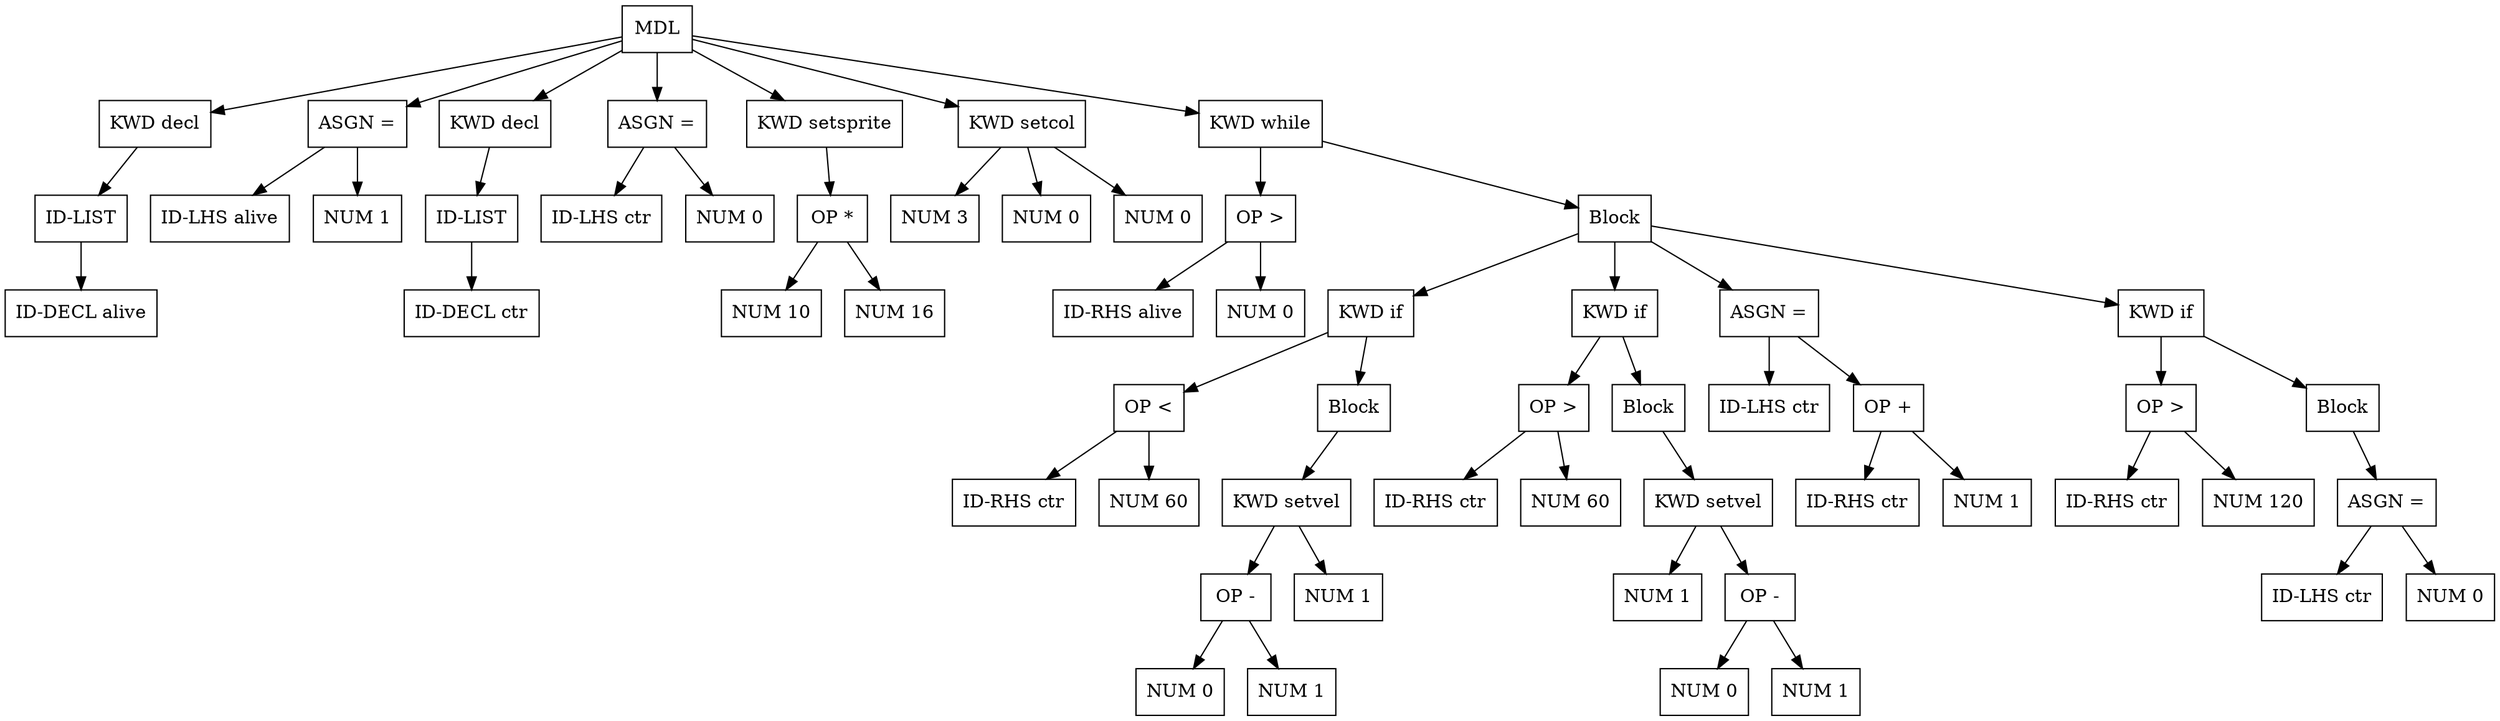 digraph G {
node [shape = circle];
node208 [ uuid = "29790e58-34e9-4919-a4ee-2dc44653ab62" shape = "record" label = "MDL " ];
node209 [ uuid = "10a56684-c38c-4ac1-b956-c9a5ce27dd82" shape = "record" label = "KWD decl" ];
node210 [ uuid = "fc93f8f4-a275-4fe1-95a7-3db5549a4f18" shape = "record" label = "ID-LIST " ];
node211 [ uuid = "5d31bdd4-b4dc-423a-b36b-d9c71ffd5270" shape = "record" label = "ID-DECL alive" ];
node210 -> node211;
node209 -> node210;
node208 -> node209;
node213 [ uuid = "275ec975-e2cb-4293-8ed2-52602732527d" shape = "record" label = "ASGN =" ];
node212 [ uuid = "2a5c7cc4-bb9f-4990-b009-be35094ae525" shape = "record" label = "ID-LHS alive" ];
node213 -> node212;
node214 [ uuid = "8c332811-d658-47be-bfb5-5459cbe84e64" shape = "record" label = "NUM 1" ];
node213 -> node214;
node208 -> node213;
node215 [ uuid = "dde52737-7eb6-4264-a768-304d6ffd0bbb" shape = "record" label = "KWD decl" ];
node216 [ uuid = "57efcb0b-c914-4d67-8b48-015509472f2a" shape = "record" label = "ID-LIST " ];
node217 [ uuid = "12a87c40-315c-44cc-a0e7-642c12552842" shape = "record" label = "ID-DECL ctr" ];
node216 -> node217;
node215 -> node216;
node208 -> node215;
node219 [ uuid = "e15617ad-0695-43e2-9c87-2fd96c3e99d1" shape = "record" label = "ASGN =" ];
node218 [ uuid = "63ebfc56-ead0-4586-8cc0-1d0b3eec3e92" shape = "record" label = "ID-LHS ctr" ];
node219 -> node218;
node220 [ uuid = "790cc966-7110-447e-89cf-283e4c637842" shape = "record" label = "NUM 0" ];
node219 -> node220;
node208 -> node219;
node221 [ uuid = "99e697b9-4703-4140-8a34-684a3f4595a1" shape = "record" label = "KWD setsprite" ];
node223 [ uuid = "896bde9e-4955-4383-8c2b-fdb9f8d4bb8f" shape = "record" label = "OP *" ];
node222 [ uuid = "ff409d36-cc51-4746-b7a9-9739f2a5133e" shape = "record" label = "NUM 10" ];
node223 -> node222;
node224 [ uuid = "0009e39d-d4d5-430f-aeb7-2dd575716b54" shape = "record" label = "NUM 16" ];
node223 -> node224;
node221 -> node223;
node208 -> node221;
node225 [ uuid = "d738c55a-76c9-4512-a63c-481bb9b455d8" shape = "record" label = "KWD setcol" ];
node226 [ uuid = "447e5ecf-82df-40a6-bb3f-aeace49730c3" shape = "record" label = "NUM 3" ];
node225 -> node226;
node227 [ uuid = "ccdd0eb0-5eb2-4107-9ca7-a46f9bb95eaf" shape = "record" label = "NUM 0" ];
node225 -> node227;
node228 [ uuid = "3ea7de81-3442-41bf-9905-6610a7f6323f" shape = "record" label = "NUM 0" ];
node225 -> node228;
node208 -> node225;
node229 [ uuid = "23a4ffd7-9c3a-493c-8d46-b69f18aa3f9c" shape = "record" label = "KWD while" ];
node231 [ uuid = "afbc8f1d-0bc5-4cb3-b80b-885a88cc123f" shape = "record" label = "OP \>" ];
node230 [ uuid = "7b8a670e-f1e3-4c1f-87e7-f407479b8be3" shape = "record" label = "ID-RHS alive" ];
node231 -> node230;
node232 [ uuid = "f9cabfa2-1f97-41c8-9ef5-30fb05ca8ece" shape = "record" label = "NUM 0" ];
node231 -> node232;
node229 -> node231;
node233 [ uuid = "edc2dc70-4f8f-4f79-923f-a71645875d58" shape = "record" label = "Block " ];
node234 [ uuid = "165cbfa0-2f21-4274-bc63-ff257dd732e0" shape = "record" label = "KWD if" ];
node236 [ uuid = "b5dffbdf-a818-491b-8a48-770800c12acd" shape = "record" label = "OP \<" ];
node235 [ uuid = "d2c08982-80ab-4d38-9566-fd9fa3828f59" shape = "record" label = "ID-RHS ctr" ];
node236 -> node235;
node237 [ uuid = "1c2ca2ba-5f90-4198-ad5e-f5e7196717cd" shape = "record" label = "NUM 60" ];
node236 -> node237;
node234 -> node236;
node238 [ uuid = "1125fb26-a4ae-446f-bec7-08190ef5f2eb" shape = "record" label = "Block " ];
node239 [ uuid = "51899d48-2454-463a-bb0d-888677d29d62" shape = "record" label = "KWD setvel" ];
node241 [ uuid = "dd77c32c-fd31-4510-a762-183ffdebf894" shape = "record" label = "OP -" ];
node240 [ uuid = "73a2e7f6-0526-48a4-8eab-c5b4013e791a" shape = "record" label = "NUM 0" ];
node241 -> node240;
node242 [ uuid = "bd785728-12fb-48e6-b8dc-5aeeeec20f5f" shape = "record" label = "NUM 1" ];
node241 -> node242;
node239 -> node241;
node243 [ uuid = "b9e2749b-9550-411a-a010-e6b3c0aab3fd" shape = "record" label = "NUM 1" ];
node239 -> node243;
node238 -> node239;
node234 -> node238;
node233 -> node234;
node244 [ uuid = "a3788786-290c-44eb-beeb-3efdd810c38a" shape = "record" label = "KWD if" ];
node246 [ uuid = "b0a6a5e5-60b0-424d-9e52-a7848fc1a8e5" shape = "record" label = "OP \>" ];
node245 [ uuid = "d7af07a7-f3fb-41b1-952c-78ad515a1506" shape = "record" label = "ID-RHS ctr" ];
node246 -> node245;
node247 [ uuid = "fed5a07c-8b57-4c6b-a676-83535ec4440a" shape = "record" label = "NUM 60" ];
node246 -> node247;
node244 -> node246;
node248 [ uuid = "cc4c52ca-7040-460b-92cb-57b7fd9b327c" shape = "record" label = "Block " ];
node249 [ uuid = "470c71f6-fdc0-4978-907c-1dd8630646b1" shape = "record" label = "KWD setvel" ];
node250 [ uuid = "f84cb09a-1a0f-4e4d-bd62-23af0a0e8b99" shape = "record" label = "NUM 1" ];
node249 -> node250;
node252 [ uuid = "de1f2b5c-3696-4af0-9c60-2a5354231fb2" shape = "record" label = "OP -" ];
node251 [ uuid = "0f6bbaf5-fbca-4b94-8e67-a5611a6536c8" shape = "record" label = "NUM 0" ];
node252 -> node251;
node253 [ uuid = "0c99ea4c-5bc1-4cae-8ec8-fed2944f5848" shape = "record" label = "NUM 1" ];
node252 -> node253;
node249 -> node252;
node248 -> node249;
node244 -> node248;
node233 -> node244;
node255 [ uuid = "4a901250-00ed-4fac-83e9-d45dbdab81bc" shape = "record" label = "ASGN =" ];
node254 [ uuid = "f4b8990d-4847-44ed-826e-c0c75a6b4ce0" shape = "record" label = "ID-LHS ctr" ];
node255 -> node254;
node257 [ uuid = "9aab6040-109a-4e6b-bed5-4e8a36b6021b" shape = "record" label = "OP +" ];
node256 [ uuid = "0290eb61-919e-4f8f-9d4c-403fedc72019" shape = "record" label = "ID-RHS ctr" ];
node257 -> node256;
node258 [ uuid = "07da13c7-6b2d-497d-8f34-b1007b672158" shape = "record" label = "NUM 1" ];
node257 -> node258;
node255 -> node257;
node233 -> node255;
node259 [ uuid = "f5618699-d048-478e-9193-447a3644a2b7" shape = "record" label = "KWD if" ];
node261 [ uuid = "787510fb-8533-4c96-9c43-d26ef8e92447" shape = "record" label = "OP \>" ];
node260 [ uuid = "b16163a8-b848-4ec6-9d96-6e51a2b89103" shape = "record" label = "ID-RHS ctr" ];
node261 -> node260;
node262 [ uuid = "29572f15-8eb7-4c60-be5d-430865689704" shape = "record" label = "NUM 120" ];
node261 -> node262;
node259 -> node261;
node263 [ uuid = "b8f421ba-f588-49a8-bddc-85ca6d9b5351" shape = "record" label = "Block " ];
node265 [ uuid = "b338e3ea-9b24-4b0c-87a9-354478f54cfa" shape = "record" label = "ASGN =" ];
node264 [ uuid = "acf2815c-fb64-43f1-8462-30d86411870b" shape = "record" label = "ID-LHS ctr" ];
node265 -> node264;
node266 [ uuid = "f9b743e5-2999-4717-a14f-465227f9192b" shape = "record" label = "NUM 0" ];
node265 -> node266;
node263 -> node265;
node259 -> node263;
node233 -> node259;
node229 -> node233;
node208 -> node229;
}
